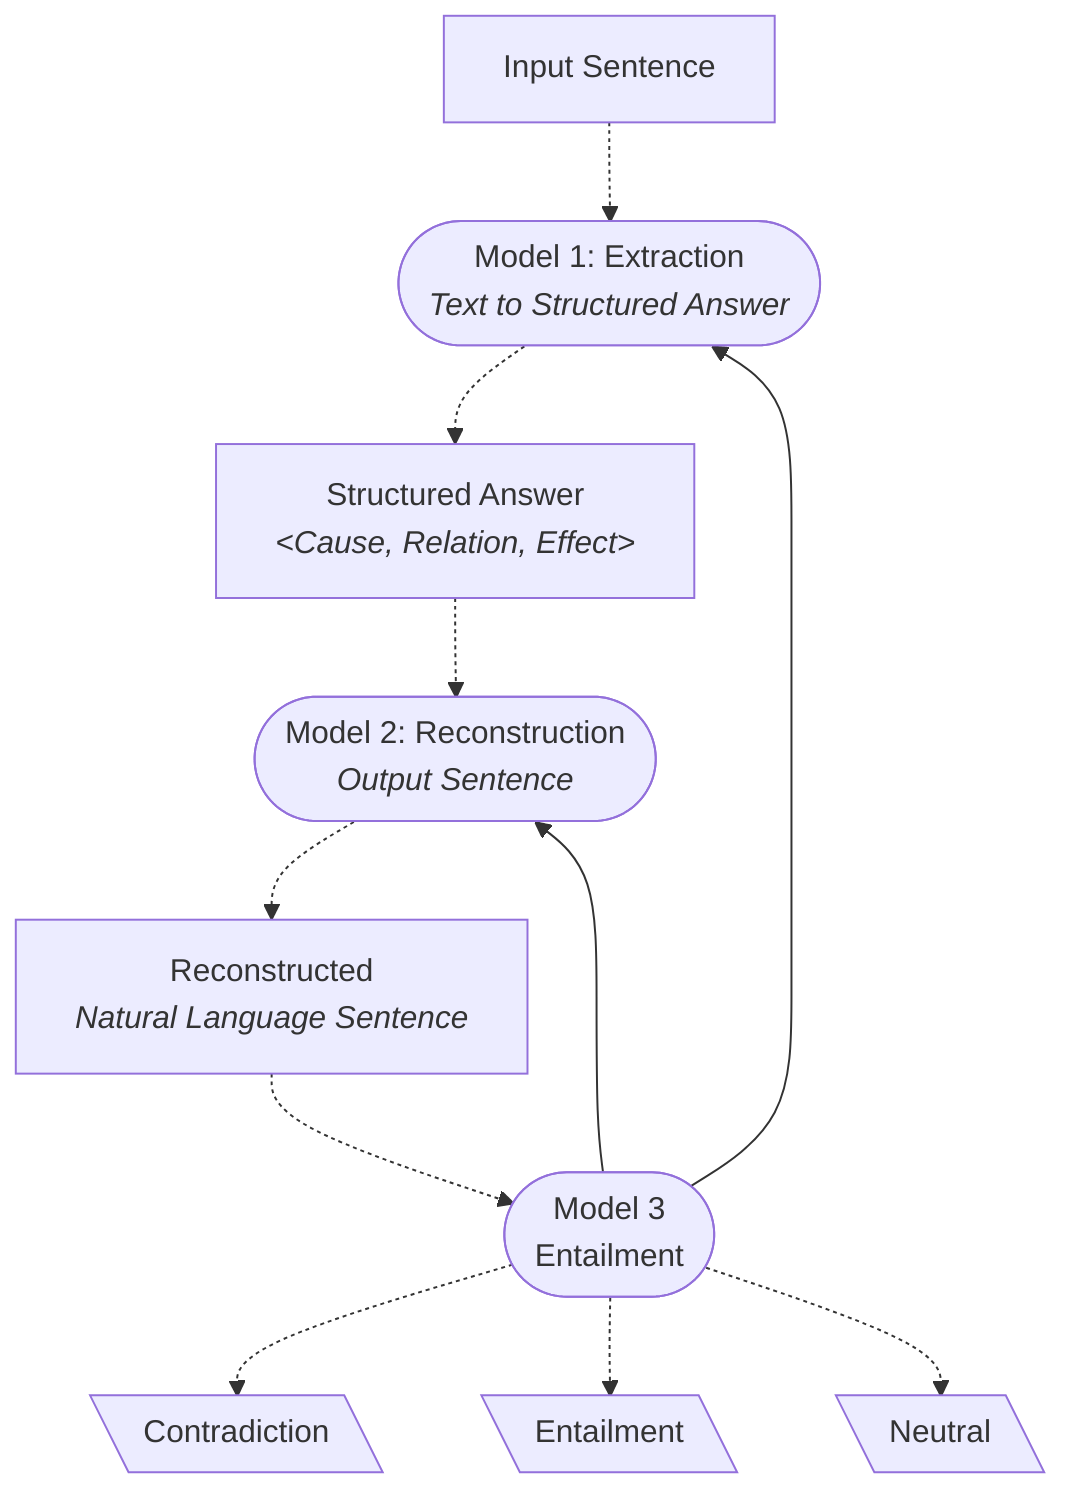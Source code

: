 %% TODO:
%% - Add links from Model 3 back to Model 1 and Model 2 (rewards)
%% - Make this prettier (i.e. bold model names)
%% - Add illustrations for each model
graph TD
    A[Input Sentence]
    B([Model 1: Extraction<br/><i>Text to Structured Answer</i>])
    C["Structured Answer<br/><i>&lt;Cause, Relation, Effect&gt;</i>"]
    D([Model 2: Reconstruction<br/><i>Output Sentence</i>])
    E[Reconstructed<br/><i>Natural Language Sentence</i>]
    F([Model 3<br/>Entailment])
    G[\Contradiction\]
    H[\Entailment\]
    I[\Neutral\]

    A -.-> B
    B -.-> C
    C -.-> D
    E -.-> F
    D -.-> E
    F -.-> G
    F -.-> H
    F -.-> I

    F --> D
    F --> B